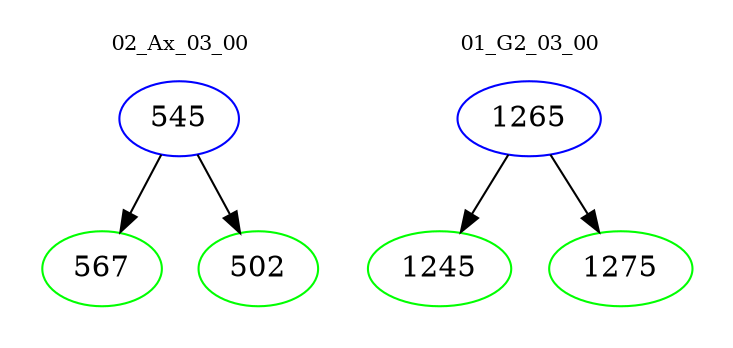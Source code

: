 digraph{
subgraph cluster_0 {
color = white
label = "02_Ax_03_00";
fontsize=10;
T0_545 [label="545", color="blue"]
T0_545 -> T0_567 [color="black"]
T0_567 [label="567", color="green"]
T0_545 -> T0_502 [color="black"]
T0_502 [label="502", color="green"]
}
subgraph cluster_1 {
color = white
label = "01_G2_03_00";
fontsize=10;
T1_1265 [label="1265", color="blue"]
T1_1265 -> T1_1245 [color="black"]
T1_1245 [label="1245", color="green"]
T1_1265 -> T1_1275 [color="black"]
T1_1275 [label="1275", color="green"]
}
}
